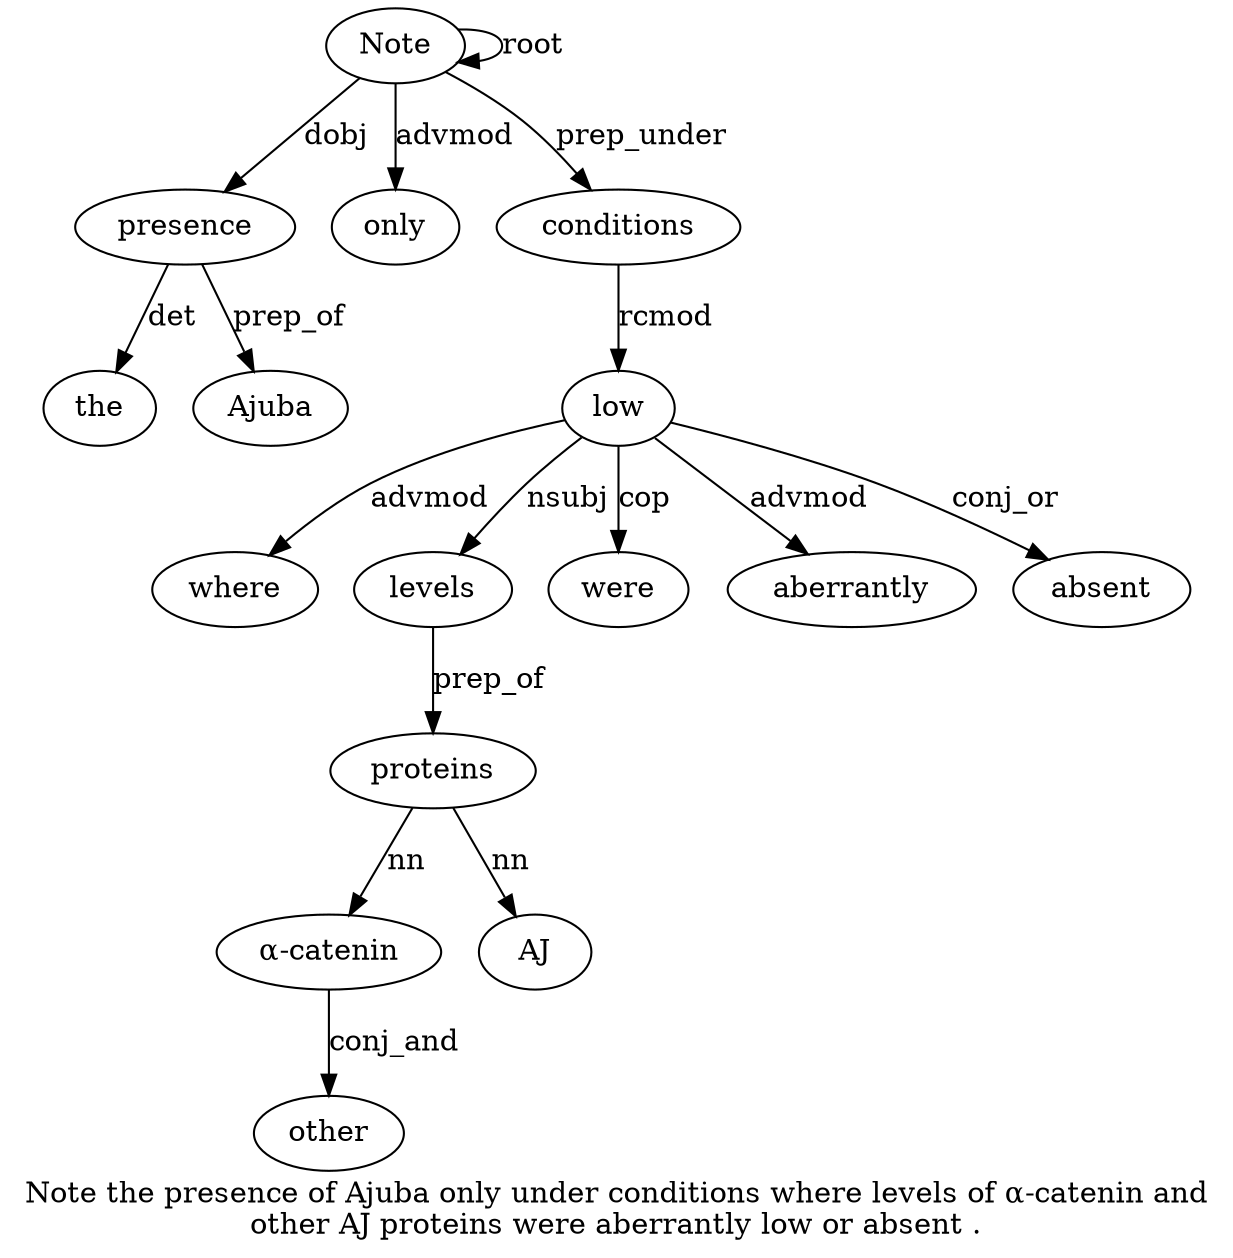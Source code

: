 digraph "Note the presence of Ajuba only under conditions where levels of α-catenin and other AJ proteins were aberrantly low or absent ." {
label="Note the presence of Ajuba only under conditions where levels of α-catenin and
other AJ proteins were aberrantly low or absent .";
Note1 [style=filled, fillcolor=white, label=Note];
Note1 -> Note1  [label=root];
presence3 [style=filled, fillcolor=white, label=presence];
the2 [style=filled, fillcolor=white, label=the];
presence3 -> the2  [label=det];
Note1 -> presence3  [label=dobj];
Ajuba5 [style=filled, fillcolor=white, label=Ajuba];
presence3 -> Ajuba5  [label=prep_of];
only6 [style=filled, fillcolor=white, label=only];
Note1 -> only6  [label=advmod];
conditions8 [style=filled, fillcolor=white, label=conditions];
Note1 -> conditions8  [label=prep_under];
low19 [style=filled, fillcolor=white, label=low];
where9 [style=filled, fillcolor=white, label=where];
low19 -> where9  [label=advmod];
levels10 [style=filled, fillcolor=white, label=levels];
low19 -> levels10  [label=nsubj];
proteins16 [style=filled, fillcolor=white, label=proteins];
"α-catenin12" [style=filled, fillcolor=white, label="α-catenin"];
proteins16 -> "α-catenin12"  [label=nn];
other14 [style=filled, fillcolor=white, label=other];
"α-catenin12" -> other14  [label=conj_and];
AJ15 [style=filled, fillcolor=white, label=AJ];
proteins16 -> AJ15  [label=nn];
levels10 -> proteins16  [label=prep_of];
were17 [style=filled, fillcolor=white, label=were];
low19 -> were17  [label=cop];
aberrantly18 [style=filled, fillcolor=white, label=aberrantly];
low19 -> aberrantly18  [label=advmod];
conditions8 -> low19  [label=rcmod];
absent21 [style=filled, fillcolor=white, label=absent];
low19 -> absent21  [label=conj_or];
}
